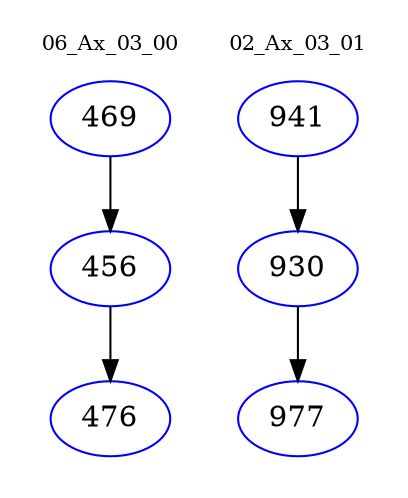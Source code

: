 digraph{
subgraph cluster_0 {
color = white
label = "06_Ax_03_00";
fontsize=10;
T0_469 [label="469", color="blue"]
T0_469 -> T0_456 [color="black"]
T0_456 [label="456", color="blue"]
T0_456 -> T0_476 [color="black"]
T0_476 [label="476", color="blue"]
}
subgraph cluster_1 {
color = white
label = "02_Ax_03_01";
fontsize=10;
T1_941 [label="941", color="blue"]
T1_941 -> T1_930 [color="black"]
T1_930 [label="930", color="blue"]
T1_930 -> T1_977 [color="black"]
T1_977 [label="977", color="blue"]
}
}
